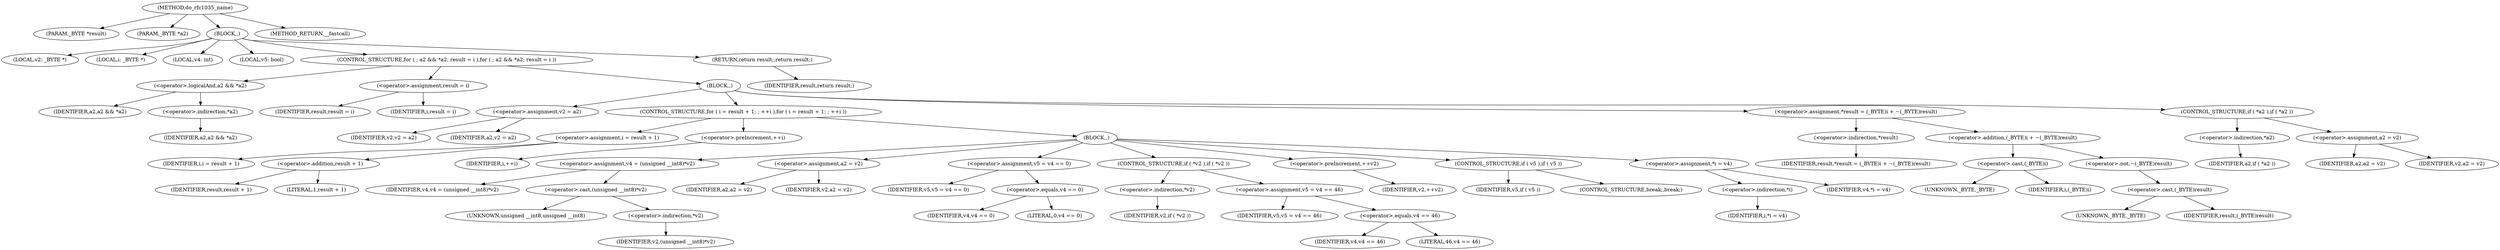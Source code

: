 digraph do_rfc1035_name {  
"1000105" [label = "(METHOD,do_rfc1035_name)" ]
"1000106" [label = "(PARAM,_BYTE *result)" ]
"1000107" [label = "(PARAM,_BYTE *a2)" ]
"1000108" [label = "(BLOCK,,)" ]
"1000109" [label = "(LOCAL,v2: _BYTE *)" ]
"1000110" [label = "(LOCAL,i: _BYTE *)" ]
"1000111" [label = "(LOCAL,v4: int)" ]
"1000112" [label = "(LOCAL,v5: bool)" ]
"1000113" [label = "(CONTROL_STRUCTURE,for ( ; a2 && *a2; result = i ),for ( ; a2 && *a2; result = i ))" ]
"1000114" [label = "(<operator>.logicalAnd,a2 && *a2)" ]
"1000115" [label = "(IDENTIFIER,a2,a2 && *a2)" ]
"1000116" [label = "(<operator>.indirection,*a2)" ]
"1000117" [label = "(IDENTIFIER,a2,a2 && *a2)" ]
"1000118" [label = "(<operator>.assignment,result = i)" ]
"1000119" [label = "(IDENTIFIER,result,result = i)" ]
"1000120" [label = "(IDENTIFIER,i,result = i)" ]
"1000121" [label = "(BLOCK,,)" ]
"1000122" [label = "(<operator>.assignment,v2 = a2)" ]
"1000123" [label = "(IDENTIFIER,v2,v2 = a2)" ]
"1000124" [label = "(IDENTIFIER,a2,v2 = a2)" ]
"1000125" [label = "(CONTROL_STRUCTURE,for ( i = result + 1; ; ++i ),for ( i = result + 1; ; ++i ))" ]
"1000126" [label = "(<operator>.assignment,i = result + 1)" ]
"1000127" [label = "(IDENTIFIER,i,i = result + 1)" ]
"1000128" [label = "(<operator>.addition,result + 1)" ]
"1000129" [label = "(IDENTIFIER,result,result + 1)" ]
"1000130" [label = "(LITERAL,1,result + 1)" ]
"1000131" [label = "(<operator>.preIncrement,++i)" ]
"1000132" [label = "(IDENTIFIER,i,++i)" ]
"1000133" [label = "(BLOCK,,)" ]
"1000134" [label = "(<operator>.assignment,v4 = (unsigned __int8)*v2)" ]
"1000135" [label = "(IDENTIFIER,v4,v4 = (unsigned __int8)*v2)" ]
"1000136" [label = "(<operator>.cast,(unsigned __int8)*v2)" ]
"1000137" [label = "(UNKNOWN,unsigned __int8,unsigned __int8)" ]
"1000138" [label = "(<operator>.indirection,*v2)" ]
"1000139" [label = "(IDENTIFIER,v2,(unsigned __int8)*v2)" ]
"1000140" [label = "(<operator>.assignment,a2 = v2)" ]
"1000141" [label = "(IDENTIFIER,a2,a2 = v2)" ]
"1000142" [label = "(IDENTIFIER,v2,a2 = v2)" ]
"1000143" [label = "(<operator>.assignment,v5 = v4 == 0)" ]
"1000144" [label = "(IDENTIFIER,v5,v5 = v4 == 0)" ]
"1000145" [label = "(<operator>.equals,v4 == 0)" ]
"1000146" [label = "(IDENTIFIER,v4,v4 == 0)" ]
"1000147" [label = "(LITERAL,0,v4 == 0)" ]
"1000148" [label = "(CONTROL_STRUCTURE,if ( *v2 ),if ( *v2 ))" ]
"1000149" [label = "(<operator>.indirection,*v2)" ]
"1000150" [label = "(IDENTIFIER,v2,if ( *v2 ))" ]
"1000151" [label = "(<operator>.assignment,v5 = v4 == 46)" ]
"1000152" [label = "(IDENTIFIER,v5,v5 = v4 == 46)" ]
"1000153" [label = "(<operator>.equals,v4 == 46)" ]
"1000154" [label = "(IDENTIFIER,v4,v4 == 46)" ]
"1000155" [label = "(LITERAL,46,v4 == 46)" ]
"1000156" [label = "(<operator>.preIncrement,++v2)" ]
"1000157" [label = "(IDENTIFIER,v2,++v2)" ]
"1000158" [label = "(CONTROL_STRUCTURE,if ( v5 ),if ( v5 ))" ]
"1000159" [label = "(IDENTIFIER,v5,if ( v5 ))" ]
"1000160" [label = "(CONTROL_STRUCTURE,break;,break;)" ]
"1000161" [label = "(<operator>.assignment,*i = v4)" ]
"1000162" [label = "(<operator>.indirection,*i)" ]
"1000163" [label = "(IDENTIFIER,i,*i = v4)" ]
"1000164" [label = "(IDENTIFIER,v4,*i = v4)" ]
"1000165" [label = "(<operator>.assignment,*result = (_BYTE)i + ~(_BYTE)result)" ]
"1000166" [label = "(<operator>.indirection,*result)" ]
"1000167" [label = "(IDENTIFIER,result,*result = (_BYTE)i + ~(_BYTE)result)" ]
"1000168" [label = "(<operator>.addition,(_BYTE)i + ~(_BYTE)result)" ]
"1000169" [label = "(<operator>.cast,(_BYTE)i)" ]
"1000170" [label = "(UNKNOWN,_BYTE,_BYTE)" ]
"1000171" [label = "(IDENTIFIER,i,(_BYTE)i)" ]
"1000172" [label = "(<operator>.not,~(_BYTE)result)" ]
"1000173" [label = "(<operator>.cast,(_BYTE)result)" ]
"1000174" [label = "(UNKNOWN,_BYTE,_BYTE)" ]
"1000175" [label = "(IDENTIFIER,result,(_BYTE)result)" ]
"1000176" [label = "(CONTROL_STRUCTURE,if ( *a2 ),if ( *a2 ))" ]
"1000177" [label = "(<operator>.indirection,*a2)" ]
"1000178" [label = "(IDENTIFIER,a2,if ( *a2 ))" ]
"1000179" [label = "(<operator>.assignment,a2 = v2)" ]
"1000180" [label = "(IDENTIFIER,a2,a2 = v2)" ]
"1000181" [label = "(IDENTIFIER,v2,a2 = v2)" ]
"1000182" [label = "(RETURN,return result;,return result;)" ]
"1000183" [label = "(IDENTIFIER,result,return result;)" ]
"1000184" [label = "(METHOD_RETURN,__fastcall)" ]
  "1000105" -> "1000106" 
  "1000105" -> "1000107" 
  "1000105" -> "1000108" 
  "1000105" -> "1000184" 
  "1000108" -> "1000109" 
  "1000108" -> "1000110" 
  "1000108" -> "1000111" 
  "1000108" -> "1000112" 
  "1000108" -> "1000113" 
  "1000108" -> "1000182" 
  "1000113" -> "1000114" 
  "1000113" -> "1000118" 
  "1000113" -> "1000121" 
  "1000114" -> "1000115" 
  "1000114" -> "1000116" 
  "1000116" -> "1000117" 
  "1000118" -> "1000119" 
  "1000118" -> "1000120" 
  "1000121" -> "1000122" 
  "1000121" -> "1000125" 
  "1000121" -> "1000165" 
  "1000121" -> "1000176" 
  "1000122" -> "1000123" 
  "1000122" -> "1000124" 
  "1000125" -> "1000126" 
  "1000125" -> "1000131" 
  "1000125" -> "1000133" 
  "1000126" -> "1000127" 
  "1000126" -> "1000128" 
  "1000128" -> "1000129" 
  "1000128" -> "1000130" 
  "1000131" -> "1000132" 
  "1000133" -> "1000134" 
  "1000133" -> "1000140" 
  "1000133" -> "1000143" 
  "1000133" -> "1000148" 
  "1000133" -> "1000156" 
  "1000133" -> "1000158" 
  "1000133" -> "1000161" 
  "1000134" -> "1000135" 
  "1000134" -> "1000136" 
  "1000136" -> "1000137" 
  "1000136" -> "1000138" 
  "1000138" -> "1000139" 
  "1000140" -> "1000141" 
  "1000140" -> "1000142" 
  "1000143" -> "1000144" 
  "1000143" -> "1000145" 
  "1000145" -> "1000146" 
  "1000145" -> "1000147" 
  "1000148" -> "1000149" 
  "1000148" -> "1000151" 
  "1000149" -> "1000150" 
  "1000151" -> "1000152" 
  "1000151" -> "1000153" 
  "1000153" -> "1000154" 
  "1000153" -> "1000155" 
  "1000156" -> "1000157" 
  "1000158" -> "1000159" 
  "1000158" -> "1000160" 
  "1000161" -> "1000162" 
  "1000161" -> "1000164" 
  "1000162" -> "1000163" 
  "1000165" -> "1000166" 
  "1000165" -> "1000168" 
  "1000166" -> "1000167" 
  "1000168" -> "1000169" 
  "1000168" -> "1000172" 
  "1000169" -> "1000170" 
  "1000169" -> "1000171" 
  "1000172" -> "1000173" 
  "1000173" -> "1000174" 
  "1000173" -> "1000175" 
  "1000176" -> "1000177" 
  "1000176" -> "1000179" 
  "1000177" -> "1000178" 
  "1000179" -> "1000180" 
  "1000179" -> "1000181" 
  "1000182" -> "1000183" 
}
